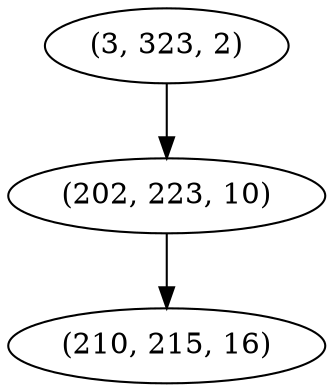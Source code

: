 digraph tree {
    "(3, 323, 2)";
    "(202, 223, 10)";
    "(210, 215, 16)";
    "(3, 323, 2)" -> "(202, 223, 10)";
    "(202, 223, 10)" -> "(210, 215, 16)";
}
